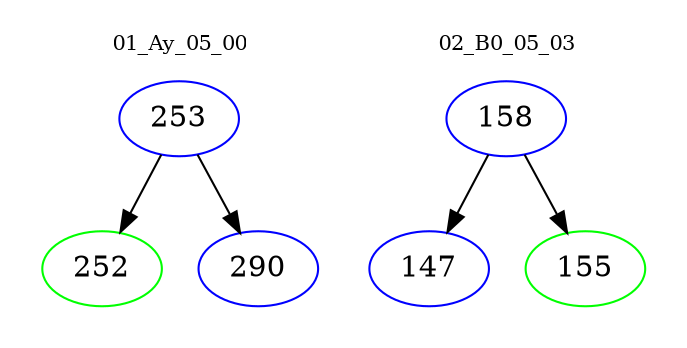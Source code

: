 digraph{
subgraph cluster_0 {
color = white
label = "01_Ay_05_00";
fontsize=10;
T0_253 [label="253", color="blue"]
T0_253 -> T0_252 [color="black"]
T0_252 [label="252", color="green"]
T0_253 -> T0_290 [color="black"]
T0_290 [label="290", color="blue"]
}
subgraph cluster_1 {
color = white
label = "02_B0_05_03";
fontsize=10;
T1_158 [label="158", color="blue"]
T1_158 -> T1_147 [color="black"]
T1_147 [label="147", color="blue"]
T1_158 -> T1_155 [color="black"]
T1_155 [label="155", color="green"]
}
}
